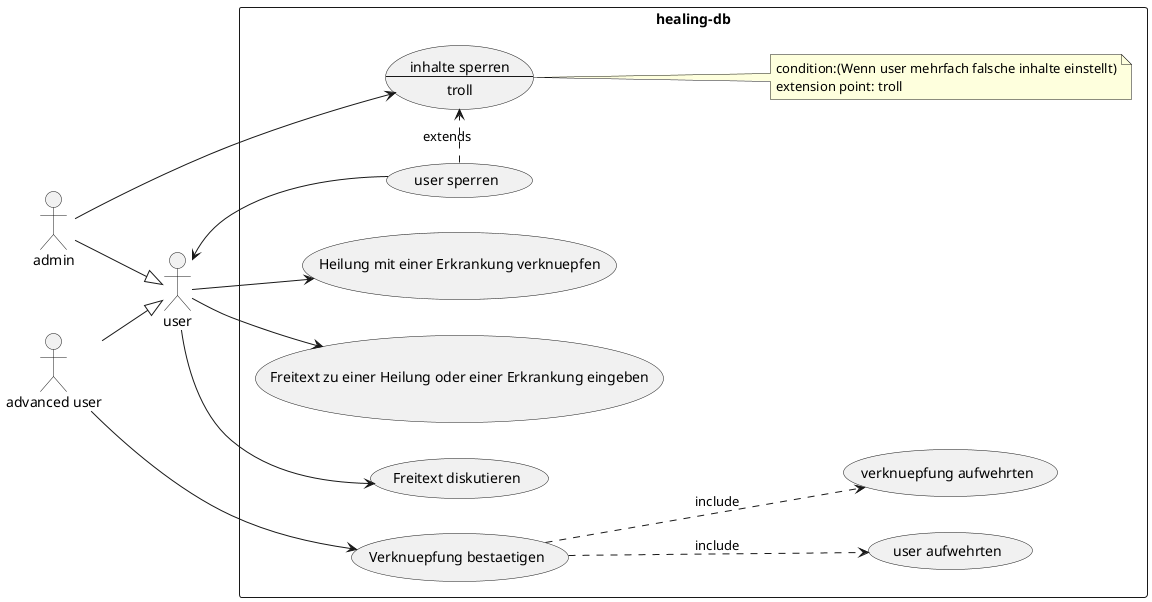 @startuml
skinparam packageStyle rectangle
left to right direction

actor user
actor admin
:advanced user: as pro
pro --|> user
admin --|> user

rectangle healing-db {
  user --> (Heilung mit einer Erkrankung verknuepfen)
  user --> (Freitext zu einer Heilung oder einer Erkrankung eingeben)
  user --> (Freitext diskutieren)

  pro --> (Verknuepfung bestaetigen)

  (Verknuepfung bestaetigen) ..> (user aufwehrten) : include
  (Verknuepfung bestaetigen) ..> (verknuepfung aufwehrten) : include

  usecase UC1 as "inhalte sperren
  --
  troll"

  note right of (UC1)
    condition:(Wenn user mehrfach falsche inhalte einstellt)
    extension point: troll
  end note

  admin --> (UC1)
  (user sperren) .> (UC1) : extends
  (user sperren) --> user
}
@enduml
